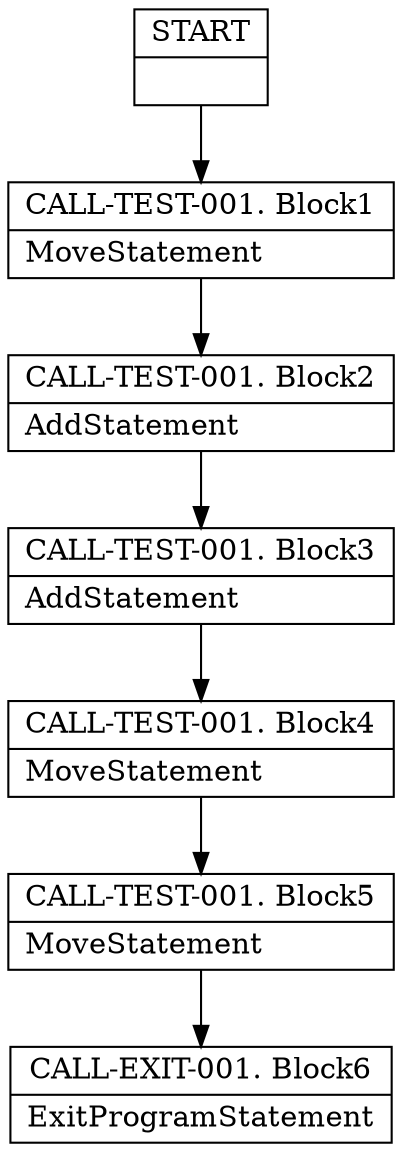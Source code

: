 digraph Cfg {
node [
shape = "record"
]

edge [
arrowtail = "empty"
]
Block0 [
label = "{START|}"
]
Block1 [
label = "{CALL-TEST-001. Block1|MoveStatement\l}"
]
Block2 [
label = "{CALL-TEST-001. Block2|AddStatement\l}"
]
Block3 [
label = "{CALL-TEST-001. Block3|AddStatement\l}"
]
Block4 [
label = "{CALL-TEST-001. Block4|MoveStatement\l}"
]
Block5 [
label = "{CALL-TEST-001. Block5|MoveStatement\l}"
]
Block6 [
label = "{CALL-EXIT-001. Block6|ExitProgramStatement\l}"
]
Block0 -> Block1
Block1 -> Block2
Block2 -> Block3
Block3 -> Block4
Block4 -> Block5
Block5 -> Block6

}
